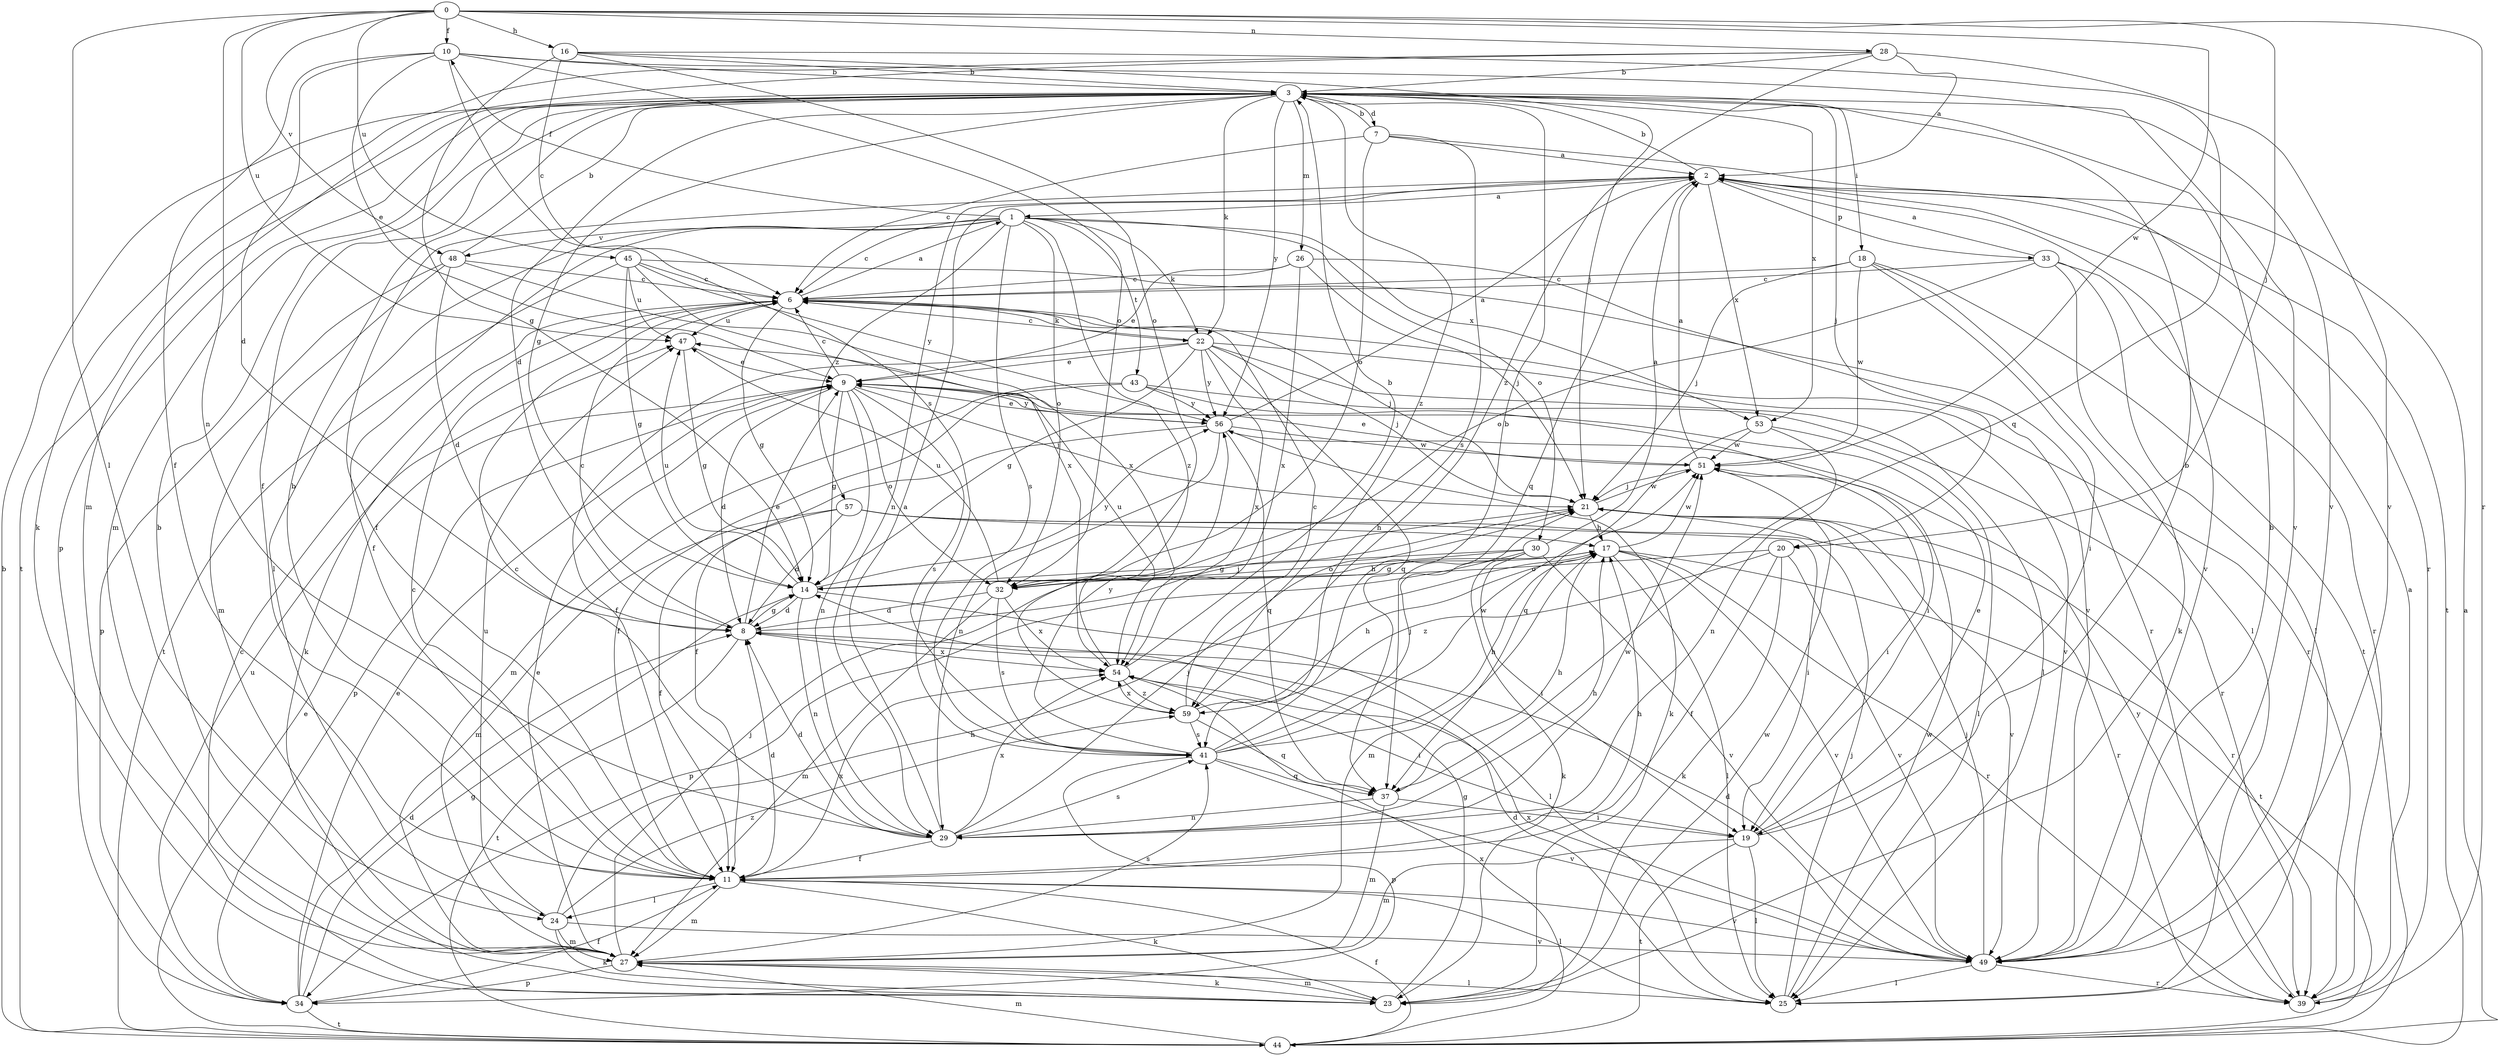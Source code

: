 strict digraph  {
0;
1;
2;
3;
6;
7;
8;
9;
10;
11;
14;
16;
17;
18;
19;
20;
21;
22;
23;
24;
25;
26;
27;
28;
29;
30;
32;
33;
34;
37;
39;
41;
43;
44;
45;
47;
48;
49;
51;
53;
54;
56;
57;
59;
0 -> 10  [label=f];
0 -> 16  [label=h];
0 -> 20  [label=j];
0 -> 24  [label=l];
0 -> 28  [label=n];
0 -> 29  [label=n];
0 -> 39  [label=r];
0 -> 45  [label=u];
0 -> 47  [label=u];
0 -> 48  [label=v];
0 -> 51  [label=w];
1 -> 6  [label=c];
1 -> 10  [label=f];
1 -> 11  [label=f];
1 -> 22  [label=k];
1 -> 24  [label=l];
1 -> 30  [label=o];
1 -> 32  [label=o];
1 -> 41  [label=s];
1 -> 43  [label=t];
1 -> 48  [label=v];
1 -> 53  [label=x];
1 -> 57  [label=z];
1 -> 59  [label=z];
2 -> 1  [label=a];
2 -> 3  [label=b];
2 -> 11  [label=f];
2 -> 29  [label=n];
2 -> 33  [label=p];
2 -> 37  [label=q];
2 -> 44  [label=t];
2 -> 49  [label=v];
2 -> 53  [label=x];
3 -> 7  [label=d];
3 -> 8  [label=d];
3 -> 11  [label=f];
3 -> 14  [label=g];
3 -> 18  [label=i];
3 -> 20  [label=j];
3 -> 22  [label=k];
3 -> 26  [label=m];
3 -> 27  [label=m];
3 -> 34  [label=p];
3 -> 44  [label=t];
3 -> 49  [label=v];
3 -> 53  [label=x];
3 -> 56  [label=y];
3 -> 59  [label=z];
6 -> 1  [label=a];
6 -> 14  [label=g];
6 -> 21  [label=j];
6 -> 22  [label=k];
6 -> 23  [label=k];
6 -> 39  [label=r];
6 -> 47  [label=u];
7 -> 2  [label=a];
7 -> 3  [label=b];
7 -> 6  [label=c];
7 -> 32  [label=o];
7 -> 39  [label=r];
7 -> 41  [label=s];
8 -> 6  [label=c];
8 -> 9  [label=e];
8 -> 14  [label=g];
8 -> 21  [label=j];
8 -> 44  [label=t];
8 -> 54  [label=x];
9 -> 6  [label=c];
9 -> 8  [label=d];
9 -> 14  [label=g];
9 -> 21  [label=j];
9 -> 29  [label=n];
9 -> 32  [label=o];
9 -> 34  [label=p];
9 -> 41  [label=s];
9 -> 56  [label=y];
10 -> 3  [label=b];
10 -> 8  [label=d];
10 -> 9  [label=e];
10 -> 11  [label=f];
10 -> 32  [label=o];
10 -> 41  [label=s];
10 -> 49  [label=v];
11 -> 3  [label=b];
11 -> 6  [label=c];
11 -> 8  [label=d];
11 -> 17  [label=h];
11 -> 23  [label=k];
11 -> 24  [label=l];
11 -> 25  [label=l];
11 -> 27  [label=m];
11 -> 49  [label=v];
11 -> 54  [label=x];
14 -> 8  [label=d];
14 -> 17  [label=h];
14 -> 25  [label=l];
14 -> 29  [label=n];
14 -> 47  [label=u];
14 -> 56  [label=y];
16 -> 3  [label=b];
16 -> 6  [label=c];
16 -> 14  [label=g];
16 -> 21  [label=j];
16 -> 32  [label=o];
16 -> 37  [label=q];
17 -> 14  [label=g];
17 -> 25  [label=l];
17 -> 27  [label=m];
17 -> 39  [label=r];
17 -> 44  [label=t];
17 -> 49  [label=v];
17 -> 51  [label=w];
18 -> 6  [label=c];
18 -> 19  [label=i];
18 -> 21  [label=j];
18 -> 25  [label=l];
18 -> 44  [label=t];
18 -> 51  [label=w];
19 -> 3  [label=b];
19 -> 9  [label=e];
19 -> 25  [label=l];
19 -> 27  [label=m];
19 -> 44  [label=t];
20 -> 11  [label=f];
20 -> 23  [label=k];
20 -> 32  [label=o];
20 -> 49  [label=v];
20 -> 59  [label=z];
21 -> 17  [label=h];
21 -> 39  [label=r];
21 -> 49  [label=v];
21 -> 51  [label=w];
22 -> 6  [label=c];
22 -> 9  [label=e];
22 -> 11  [label=f];
22 -> 14  [label=g];
22 -> 21  [label=j];
22 -> 25  [label=l];
22 -> 37  [label=q];
22 -> 49  [label=v];
22 -> 54  [label=x];
22 -> 56  [label=y];
23 -> 6  [label=c];
23 -> 14  [label=g];
23 -> 27  [label=m];
23 -> 51  [label=w];
24 -> 17  [label=h];
24 -> 23  [label=k];
24 -> 27  [label=m];
24 -> 47  [label=u];
24 -> 49  [label=v];
24 -> 59  [label=z];
25 -> 8  [label=d];
25 -> 21  [label=j];
25 -> 51  [label=w];
26 -> 6  [label=c];
26 -> 9  [label=e];
26 -> 21  [label=j];
26 -> 49  [label=v];
26 -> 54  [label=x];
27 -> 3  [label=b];
27 -> 9  [label=e];
27 -> 21  [label=j];
27 -> 23  [label=k];
27 -> 25  [label=l];
27 -> 34  [label=p];
27 -> 41  [label=s];
28 -> 2  [label=a];
28 -> 3  [label=b];
28 -> 23  [label=k];
28 -> 27  [label=m];
28 -> 49  [label=v];
28 -> 59  [label=z];
29 -> 2  [label=a];
29 -> 6  [label=c];
29 -> 8  [label=d];
29 -> 11  [label=f];
29 -> 17  [label=h];
29 -> 21  [label=j];
29 -> 41  [label=s];
29 -> 51  [label=w];
29 -> 54  [label=x];
30 -> 2  [label=a];
30 -> 14  [label=g];
30 -> 19  [label=i];
30 -> 23  [label=k];
30 -> 32  [label=o];
30 -> 34  [label=p];
30 -> 49  [label=v];
32 -> 8  [label=d];
32 -> 27  [label=m];
32 -> 41  [label=s];
32 -> 47  [label=u];
32 -> 54  [label=x];
33 -> 2  [label=a];
33 -> 6  [label=c];
33 -> 23  [label=k];
33 -> 25  [label=l];
33 -> 32  [label=o];
33 -> 39  [label=r];
34 -> 8  [label=d];
34 -> 9  [label=e];
34 -> 11  [label=f];
34 -> 14  [label=g];
34 -> 44  [label=t];
34 -> 47  [label=u];
37 -> 17  [label=h];
37 -> 19  [label=i];
37 -> 27  [label=m];
37 -> 29  [label=n];
39 -> 2  [label=a];
39 -> 56  [label=y];
41 -> 3  [label=b];
41 -> 17  [label=h];
41 -> 21  [label=j];
41 -> 34  [label=p];
41 -> 37  [label=q];
41 -> 49  [label=v];
41 -> 51  [label=w];
41 -> 56  [label=y];
43 -> 11  [label=f];
43 -> 19  [label=i];
43 -> 27  [label=m];
43 -> 39  [label=r];
43 -> 56  [label=y];
44 -> 2  [label=a];
44 -> 3  [label=b];
44 -> 9  [label=e];
44 -> 11  [label=f];
44 -> 27  [label=m];
44 -> 54  [label=x];
45 -> 6  [label=c];
45 -> 14  [label=g];
45 -> 39  [label=r];
45 -> 44  [label=t];
45 -> 47  [label=u];
45 -> 54  [label=x];
45 -> 56  [label=y];
47 -> 9  [label=e];
47 -> 14  [label=g];
48 -> 3  [label=b];
48 -> 6  [label=c];
48 -> 8  [label=d];
48 -> 27  [label=m];
48 -> 34  [label=p];
48 -> 54  [label=x];
49 -> 3  [label=b];
49 -> 8  [label=d];
49 -> 21  [label=j];
49 -> 25  [label=l];
49 -> 39  [label=r];
49 -> 54  [label=x];
51 -> 2  [label=a];
51 -> 9  [label=e];
51 -> 19  [label=i];
51 -> 21  [label=j];
53 -> 25  [label=l];
53 -> 29  [label=n];
53 -> 37  [label=q];
53 -> 51  [label=w];
54 -> 3  [label=b];
54 -> 19  [label=i];
54 -> 47  [label=u];
54 -> 59  [label=z];
56 -> 2  [label=a];
56 -> 9  [label=e];
56 -> 11  [label=f];
56 -> 23  [label=k];
56 -> 29  [label=n];
56 -> 37  [label=q];
56 -> 51  [label=w];
57 -> 8  [label=d];
57 -> 11  [label=f];
57 -> 17  [label=h];
57 -> 19  [label=i];
57 -> 27  [label=m];
57 -> 39  [label=r];
59 -> 6  [label=c];
59 -> 17  [label=h];
59 -> 37  [label=q];
59 -> 41  [label=s];
59 -> 54  [label=x];
}
